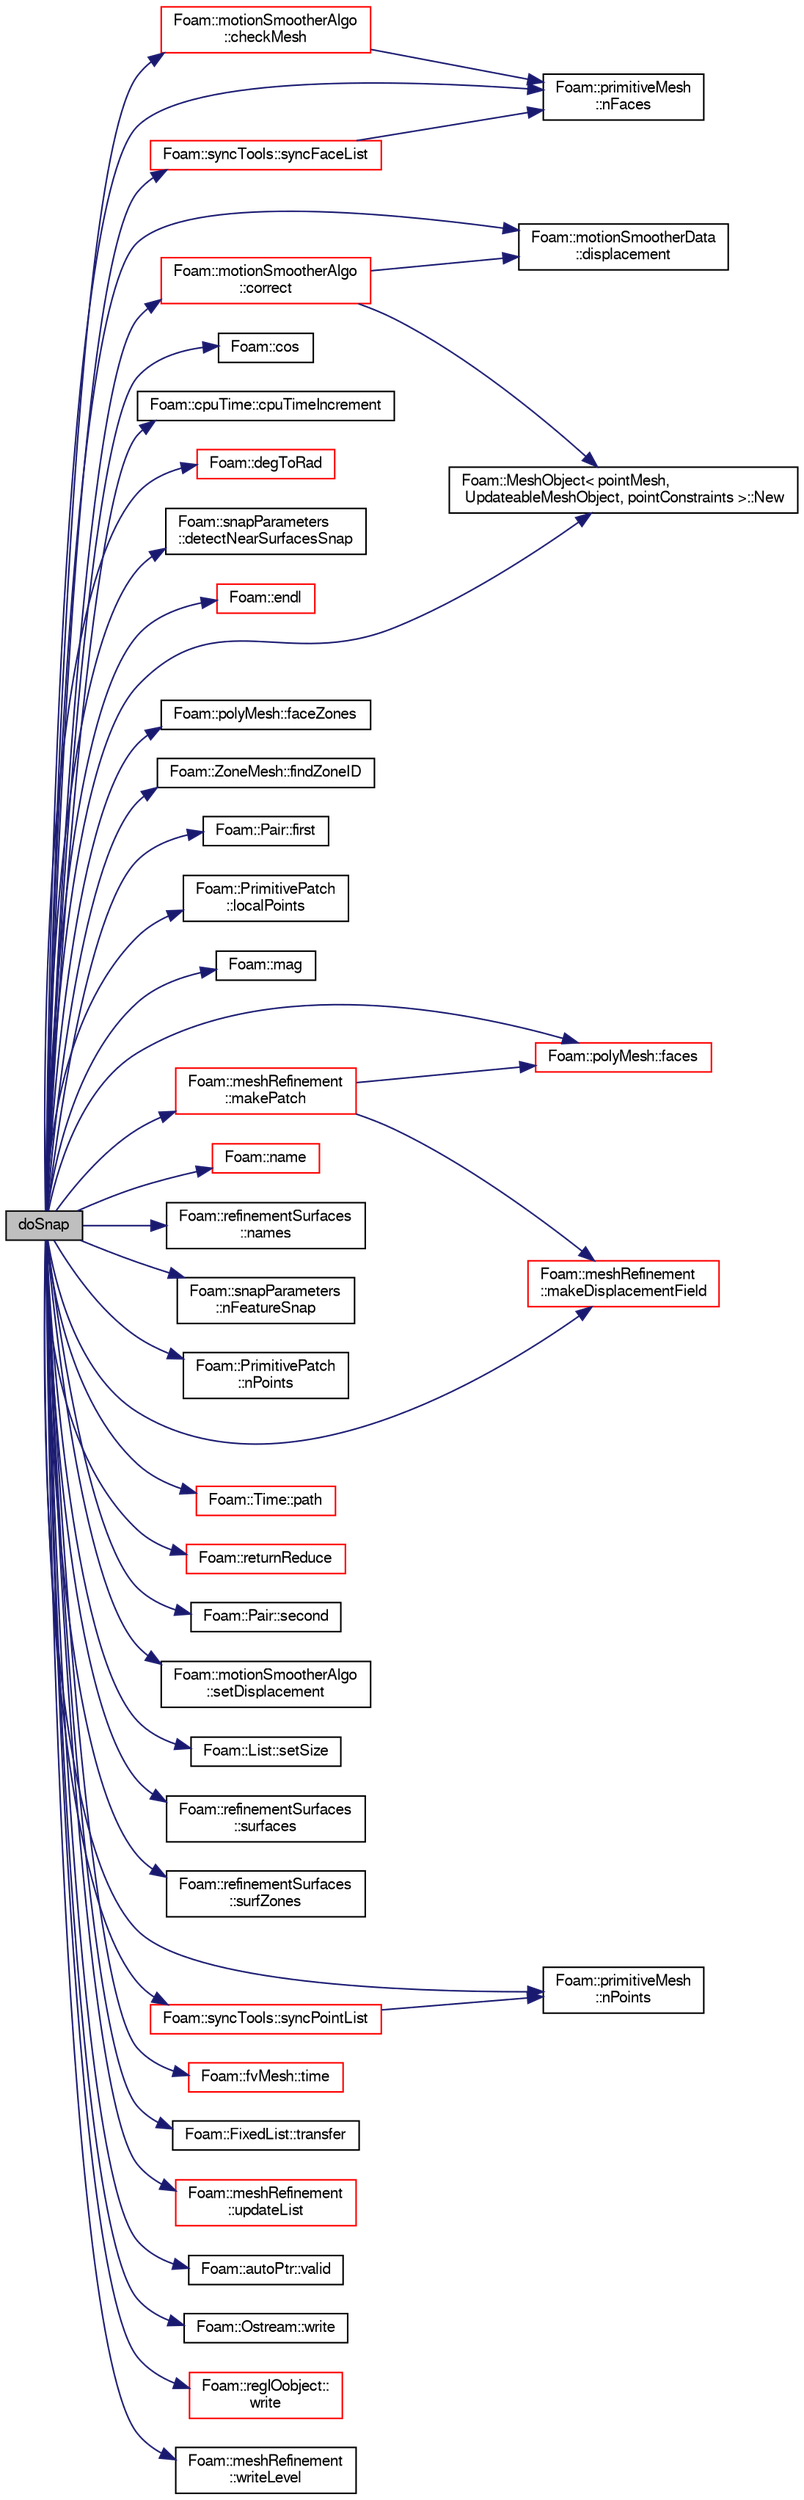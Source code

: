 digraph "doSnap"
{
  bgcolor="transparent";
  edge [fontname="FreeSans",fontsize="10",labelfontname="FreeSans",labelfontsize="10"];
  node [fontname="FreeSans",fontsize="10",shape=record];
  rankdir="LR";
  Node5538 [label="doSnap",height=0.2,width=0.4,color="black", fillcolor="grey75", style="filled", fontcolor="black"];
  Node5538 -> Node5539 [color="midnightblue",fontsize="10",style="solid",fontname="FreeSans"];
  Node5539 [label="Foam::motionSmootherAlgo\l::checkMesh",height=0.2,width=0.4,color="red",URL="$a21550.html#afbe9420d4dac86e78be8408bd5475536",tooltip="Check mesh with mesh settings in dict. Collects incorrect faces. "];
  Node5539 -> Node5541 [color="midnightblue",fontsize="10",style="solid",fontname="FreeSans"];
  Node5541 [label="Foam::primitiveMesh\l::nFaces",height=0.2,width=0.4,color="black",URL="$a27530.html#abe602c985a3c9ffa67176e969e77ca6f"];
  Node5538 -> Node5542 [color="midnightblue",fontsize="10",style="solid",fontname="FreeSans"];
  Node5542 [label="Foam::motionSmootherAlgo\l::correct",height=0.2,width=0.4,color="red",URL="$a21550.html#a3ae44b28050c3aa494c1d8e18cf618c1",tooltip="Take over existing mesh position. "];
  Node5542 -> Node5617 [color="midnightblue",fontsize="10",style="solid",fontname="FreeSans"];
  Node5617 [label="Foam::motionSmootherData\l::displacement",height=0.2,width=0.4,color="black",URL="$a21558.html#a385ef78c10bfc635b81bec6ef42e051b",tooltip="Reference to displacement field. "];
  Node5542 -> Node5620 [color="midnightblue",fontsize="10",style="solid",fontname="FreeSans"];
  Node5620 [label="Foam::MeshObject\< pointMesh,\l UpdateableMeshObject, pointConstraints \>::New",height=0.2,width=0.4,color="black",URL="$a27138.html#ab61cc2091ec1fd7e08e8948e84235a05"];
  Node5538 -> Node5621 [color="midnightblue",fontsize="10",style="solid",fontname="FreeSans"];
  Node5621 [label="Foam::cos",height=0.2,width=0.4,color="black",URL="$a21124.html#aebb41a148f7cf44b63e12f69e487e49f"];
  Node5538 -> Node5622 [color="midnightblue",fontsize="10",style="solid",fontname="FreeSans"];
  Node5622 [label="Foam::cpuTime::cpuTimeIncrement",height=0.2,width=0.4,color="black",URL="$a28510.html#a4175329836735c8e826766a016455fa1",tooltip="Return CPU time (in seconds) since last call to cpuTimeIncrement() "];
  Node5538 -> Node5623 [color="midnightblue",fontsize="10",style="solid",fontname="FreeSans"];
  Node5623 [label="Foam::degToRad",height=0.2,width=0.4,color="red",URL="$a21124.html#af706f965be4d1457b0f1e7fade1c0118",tooltip="Conversion from degrees to radians. "];
  Node5538 -> Node5625 [color="midnightblue",fontsize="10",style="solid",fontname="FreeSans"];
  Node5625 [label="Foam::snapParameters\l::detectNearSurfacesSnap",height=0.2,width=0.4,color="black",URL="$a24642.html#acd065eecbe4d602e1b46c20a21e75b8c"];
  Node5538 -> Node5617 [color="midnightblue",fontsize="10",style="solid",fontname="FreeSans"];
  Node5538 -> Node5548 [color="midnightblue",fontsize="10",style="solid",fontname="FreeSans"];
  Node5548 [label="Foam::endl",height=0.2,width=0.4,color="red",URL="$a21124.html#a2db8fe02a0d3909e9351bb4275b23ce4",tooltip="Add newline and flush stream. "];
  Node5538 -> Node5561 [color="midnightblue",fontsize="10",style="solid",fontname="FreeSans"];
  Node5561 [label="Foam::polyMesh::faces",height=0.2,width=0.4,color="red",URL="$a27410.html#a431c0a24765f0bb6d32f6a03ce0e9b57",tooltip="Return raw faces. "];
  Node5538 -> Node5626 [color="midnightblue",fontsize="10",style="solid",fontname="FreeSans"];
  Node5626 [label="Foam::polyMesh::faceZones",height=0.2,width=0.4,color="black",URL="$a27410.html#af216614a0f9997169eea2cade46dc9ba",tooltip="Return face zone mesh. "];
  Node5538 -> Node5627 [color="midnightblue",fontsize="10",style="solid",fontname="FreeSans"];
  Node5627 [label="Foam::ZoneMesh::findZoneID",height=0.2,width=0.4,color="black",URL="$a27522.html#a13d1a124b375b062a1c226196db8b486",tooltip="Find zone index given a name. "];
  Node5538 -> Node5628 [color="midnightblue",fontsize="10",style="solid",fontname="FreeSans"];
  Node5628 [label="Foam::Pair::first",height=0.2,width=0.4,color="black",URL="$a27638.html#af9a77dbc46937c80ca5fceef711c7628",tooltip="Return first. "];
  Node5538 -> Node5629 [color="midnightblue",fontsize="10",style="solid",fontname="FreeSans"];
  Node5629 [label="Foam::PrimitivePatch\l::localPoints",height=0.2,width=0.4,color="black",URL="$a27538.html#aca6c65ee2831bb6795149af7635640a2",tooltip="Return pointField of points in patch. "];
  Node5538 -> Node5611 [color="midnightblue",fontsize="10",style="solid",fontname="FreeSans"];
  Node5611 [label="Foam::mag",height=0.2,width=0.4,color="black",URL="$a21124.html#a929da2a3fdcf3dacbbe0487d3a330dae"];
  Node5538 -> Node5630 [color="midnightblue",fontsize="10",style="solid",fontname="FreeSans"];
  Node5630 [label="Foam::meshRefinement\l::makeDisplacementField",height=0.2,width=0.4,color="red",URL="$a24662.html#ab021a3506ff50fe3b6cedb2ac43f9a17",tooltip="Helper function to make a pointVectorField with correct. "];
  Node5538 -> Node5635 [color="midnightblue",fontsize="10",style="solid",fontname="FreeSans"];
  Node5635 [label="Foam::meshRefinement\l::makePatch",height=0.2,width=0.4,color="red",URL="$a24662.html#aca2e02beb44887a5eede2d5061d6eb54",tooltip="Create patch from set of patches. "];
  Node5635 -> Node5561 [color="midnightblue",fontsize="10",style="solid",fontname="FreeSans"];
  Node5635 -> Node5630 [color="midnightblue",fontsize="10",style="solid",fontname="FreeSans"];
  Node5538 -> Node5636 [color="midnightblue",fontsize="10",style="solid",fontname="FreeSans"];
  Node5636 [label="Foam::name",height=0.2,width=0.4,color="red",URL="$a21124.html#adcb0df2bd4953cb6bb390272d8263c3a",tooltip="Return a string representation of a complex. "];
  Node5538 -> Node5639 [color="midnightblue",fontsize="10",style="solid",fontname="FreeSans"];
  Node5639 [label="Foam::refinementSurfaces\l::names",height=0.2,width=0.4,color="black",URL="$a24686.html#a27d373299f0deccc315cf7b63994d8f9",tooltip="Names of surfaces. "];
  Node5538 -> Node5620 [color="midnightblue",fontsize="10",style="solid",fontname="FreeSans"];
  Node5538 -> Node5541 [color="midnightblue",fontsize="10",style="solid",fontname="FreeSans"];
  Node5538 -> Node5640 [color="midnightblue",fontsize="10",style="solid",fontname="FreeSans"];
  Node5640 [label="Foam::snapParameters\l::nFeatureSnap",height=0.2,width=0.4,color="black",URL="$a24642.html#a661cd6cc536daf217b1b5c6c0fc70caa"];
  Node5538 -> Node5641 [color="midnightblue",fontsize="10",style="solid",fontname="FreeSans"];
  Node5641 [label="Foam::PrimitivePatch\l::nPoints",height=0.2,width=0.4,color="black",URL="$a27538.html#a1c886a784a597459dbf2d9470798e9dd",tooltip="Return number of points supporting patch faces. "];
  Node5538 -> Node5607 [color="midnightblue",fontsize="10",style="solid",fontname="FreeSans"];
  Node5607 [label="Foam::primitiveMesh\l::nPoints",height=0.2,width=0.4,color="black",URL="$a27530.html#a1c886a784a597459dbf2d9470798e9dd"];
  Node5538 -> Node5642 [color="midnightblue",fontsize="10",style="solid",fontname="FreeSans"];
  Node5642 [label="Foam::Time::path",height=0.2,width=0.4,color="red",URL="$a26350.html#a3a68a482f9904838898709bec94fedc5",tooltip="Return path. "];
  Node5538 -> Node5647 [color="midnightblue",fontsize="10",style="solid",fontname="FreeSans"];
  Node5647 [label="Foam::returnReduce",height=0.2,width=0.4,color="red",URL="$a21124.html#a8d528a67d2a9c6fe4fb94bc86872624b"];
  Node5538 -> Node5665 [color="midnightblue",fontsize="10",style="solid",fontname="FreeSans"];
  Node5665 [label="Foam::Pair::second",height=0.2,width=0.4,color="black",URL="$a27638.html#a8830e4ad5e9523343cc9288f59931b5f",tooltip="Return second. "];
  Node5538 -> Node5544 [color="midnightblue",fontsize="10",style="solid",fontname="FreeSans"];
  Node5544 [label="Foam::motionSmootherAlgo\l::setDisplacement",height=0.2,width=0.4,color="black",URL="$a21550.html#a856c4be9adaf4b4ade6db576a3d833bf",tooltip="Set displacement field from displacement on patch points. "];
  Node5538 -> Node5557 [color="midnightblue",fontsize="10",style="solid",fontname="FreeSans"];
  Node5557 [label="Foam::List::setSize",height=0.2,width=0.4,color="black",URL="$a25694.html#aedb985ffeaf1bdbfeccc2a8730405703",tooltip="Reset size of List. "];
  Node5538 -> Node5666 [color="midnightblue",fontsize="10",style="solid",fontname="FreeSans"];
  Node5666 [label="Foam::refinementSurfaces\l::surfaces",height=0.2,width=0.4,color="black",URL="$a24686.html#aecbcb64045a3d1f599507e1dbd376c88"];
  Node5538 -> Node5667 [color="midnightblue",fontsize="10",style="solid",fontname="FreeSans"];
  Node5667 [label="Foam::refinementSurfaces\l::surfZones",height=0.2,width=0.4,color="black",URL="$a24686.html#ab01f5ea8179426ce11414d1e1fee91e5"];
  Node5538 -> Node5668 [color="midnightblue",fontsize="10",style="solid",fontname="FreeSans"];
  Node5668 [label="Foam::syncTools::syncFaceList",height=0.2,width=0.4,color="red",URL="$a27502.html#abed40ebf1b90b365509600f5e7b004b7",tooltip="Synchronize values on all mesh faces. "];
  Node5668 -> Node5541 [color="midnightblue",fontsize="10",style="solid",fontname="FreeSans"];
  Node5538 -> Node5605 [color="midnightblue",fontsize="10",style="solid",fontname="FreeSans"];
  Node5605 [label="Foam::syncTools::syncPointList",height=0.2,width=0.4,color="red",URL="$a27502.html#a197ed77a9101bdfb37253bd3f507c017",tooltip="Synchronize values on all mesh points. "];
  Node5605 -> Node5607 [color="midnightblue",fontsize="10",style="solid",fontname="FreeSans"];
  Node5538 -> Node5747 [color="midnightblue",fontsize="10",style="solid",fontname="FreeSans"];
  Node5747 [label="Foam::fvMesh::time",height=0.2,width=0.4,color="red",URL="$a22766.html#a0d94096809fe3376b29a2a29ca11bb18",tooltip="Return the top-level database. "];
  Node5538 -> Node5951 [color="midnightblue",fontsize="10",style="solid",fontname="FreeSans"];
  Node5951 [label="Foam::FixedList::transfer",height=0.2,width=0.4,color="black",URL="$a25894.html#ad199ea6fc3eb573dd9192b5606943cdd",tooltip="Copy (not transfer) the argument contents. "];
  Node5538 -> Node5952 [color="midnightblue",fontsize="10",style="solid",fontname="FreeSans"];
  Node5952 [label="Foam::meshRefinement\l::updateList",height=0.2,width=0.4,color="red",URL="$a24662.html#acb22f124478b6f5cd17b2d7dad384cf8",tooltip="Helper: reorder list according to map. "];
  Node5538 -> Node5964 [color="midnightblue",fontsize="10",style="solid",fontname="FreeSans"];
  Node5964 [label="Foam::autoPtr::valid",height=0.2,width=0.4,color="black",URL="$a25958.html#a315419f26d3c59fa143b49b90a019049",tooltip="Return true if the autoPtr valid (ie, the pointer is set). "];
  Node5538 -> Node5916 [color="midnightblue",fontsize="10",style="solid",fontname="FreeSans"];
  Node5916 [label="Foam::Ostream::write",height=0.2,width=0.4,color="black",URL="$a26238.html#a81a19ad9e4098b4701cc8bab9a59d78b",tooltip="Write next token to stream. "];
  Node5538 -> Node5935 [color="midnightblue",fontsize="10",style="solid",fontname="FreeSans"];
  Node5935 [label="Foam::regIOobject::\lwrite",height=0.2,width=0.4,color="red",URL="$a26334.html#ad48b7b943e88478c15879659cce7aebc",tooltip="Write using setting from DB. "];
  Node5538 -> Node5965 [color="midnightblue",fontsize="10",style="solid",fontname="FreeSans"];
  Node5965 [label="Foam::meshRefinement\l::writeLevel",height=0.2,width=0.4,color="black",URL="$a24662.html#aeffc4049f055c08fd23bede34d7a1d0b",tooltip="Get/set write level. "];
}
